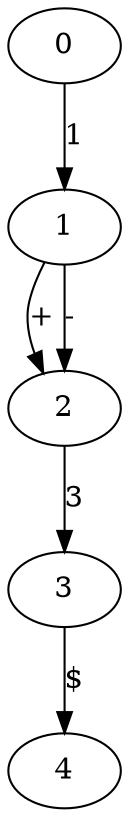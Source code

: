digraph g
{
0 -> 1 [label="1"]
1 -> 2 [label="+"]
1 -> 2 [label="-"]
2 -> 3 [label="3"]
3 -> 4 [label="$"]
}
